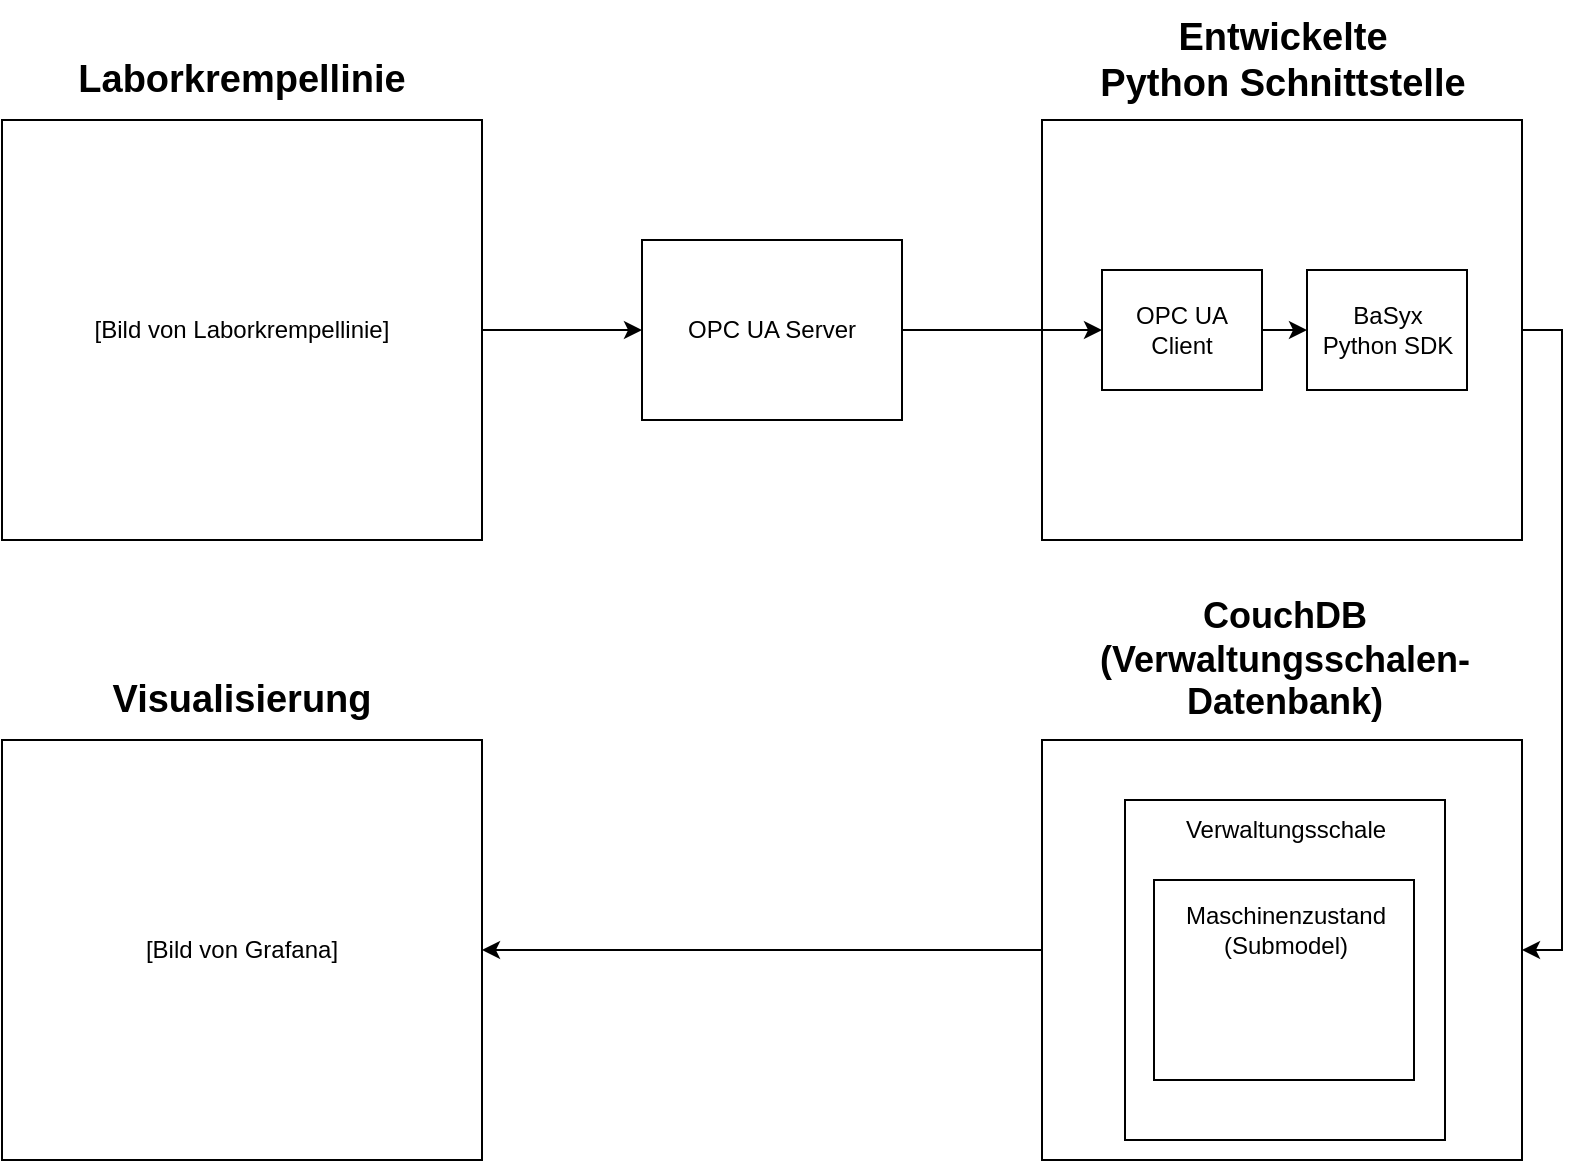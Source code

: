<mxfile version="24.5.2" type="device">
  <diagram name="Page-1" id="LvEjzc0pnNIe1wX_6y4k">
    <mxGraphModel dx="2074" dy="1134" grid="1" gridSize="10" guides="1" tooltips="1" connect="1" arrows="1" fold="1" page="1" pageScale="1" pageWidth="850" pageHeight="1100" math="0" shadow="0">
      <root>
        <mxCell id="0" />
        <mxCell id="1" parent="0" />
        <mxCell id="bT-4DgMdLID0IDF00oh7-4" style="edgeStyle=orthogonalEdgeStyle;rounded=0;orthogonalLoop=1;jettySize=auto;html=1;entryX=0;entryY=0.5;entryDx=0;entryDy=0;" edge="1" parent="1" source="bT-4DgMdLID0IDF00oh7-1" target="bT-4DgMdLID0IDF00oh7-2">
          <mxGeometry relative="1" as="geometry" />
        </mxCell>
        <mxCell id="bT-4DgMdLID0IDF00oh7-2" value="OPC UA Server" style="whiteSpace=wrap;html=1;" vertex="1" parent="1">
          <mxGeometry x="360" y="300" width="130" height="90" as="geometry" />
        </mxCell>
        <mxCell id="bT-4DgMdLID0IDF00oh7-19" style="edgeStyle=orthogonalEdgeStyle;rounded=0;orthogonalLoop=1;jettySize=auto;html=1;exitX=1;exitY=0.5;exitDx=0;exitDy=0;entryX=1;entryY=0.5;entryDx=0;entryDy=0;" edge="1" parent="1" source="bT-4DgMdLID0IDF00oh7-5" target="bT-4DgMdLID0IDF00oh7-15">
          <mxGeometry relative="1" as="geometry">
            <mxPoint x="620" y="620" as="targetPoint" />
          </mxGeometry>
        </mxCell>
        <mxCell id="bT-4DgMdLID0IDF00oh7-5" value="" style="whiteSpace=wrap;html=1;" vertex="1" parent="1">
          <mxGeometry x="560" y="240" width="240" height="210" as="geometry" />
        </mxCell>
        <mxCell id="bT-4DgMdLID0IDF00oh7-8" value="&lt;div&gt;BaSyx&lt;/div&gt;&lt;div&gt;Python SDK&lt;br&gt;&lt;/div&gt;" style="whiteSpace=wrap;html=1;" vertex="1" parent="1">
          <mxGeometry x="692.5" y="315" width="80" height="60" as="geometry" />
        </mxCell>
        <mxCell id="bT-4DgMdLID0IDF00oh7-17" style="edgeStyle=orthogonalEdgeStyle;rounded=0;orthogonalLoop=1;jettySize=auto;html=1;exitX=1;exitY=0.5;exitDx=0;exitDy=0;entryX=0;entryY=0.5;entryDx=0;entryDy=0;" edge="1" parent="1" source="bT-4DgMdLID0IDF00oh7-12" target="bT-4DgMdLID0IDF00oh7-8">
          <mxGeometry relative="1" as="geometry" />
        </mxCell>
        <mxCell id="bT-4DgMdLID0IDF00oh7-12" value="OPC UA Client" style="whiteSpace=wrap;html=1;" vertex="1" parent="1">
          <mxGeometry x="590" y="315" width="80" height="60" as="geometry" />
        </mxCell>
        <mxCell id="bT-4DgMdLID0IDF00oh7-13" value="" style="group" vertex="1" connectable="0" parent="1">
          <mxGeometry x="40" y="190" width="240" height="260" as="geometry" />
        </mxCell>
        <mxCell id="bT-4DgMdLID0IDF00oh7-1" value="[Bild von Laborkrempellinie]" style="whiteSpace=wrap;html=1;" vertex="1" parent="bT-4DgMdLID0IDF00oh7-13">
          <mxGeometry y="50" width="240" height="210" as="geometry" />
        </mxCell>
        <mxCell id="bT-4DgMdLID0IDF00oh7-7" value="Laborkrempellinie" style="text;strokeColor=none;align=center;fillColor=none;html=1;verticalAlign=middle;whiteSpace=wrap;rounded=0;fontSize=19;fontStyle=1" vertex="1" parent="bT-4DgMdLID0IDF00oh7-13">
          <mxGeometry x="35" width="170" height="60" as="geometry" />
        </mxCell>
        <mxCell id="bT-4DgMdLID0IDF00oh7-14" value="&lt;div&gt;Entwickelte&lt;/div&gt;&lt;div&gt;Python Schnittstelle&lt;br&gt;&lt;/div&gt;" style="text;strokeColor=none;align=center;fillColor=none;html=1;verticalAlign=middle;whiteSpace=wrap;rounded=0;fontSize=19;fontStyle=1" vertex="1" parent="1">
          <mxGeometry x="587.5" y="180" width="185" height="60" as="geometry" />
        </mxCell>
        <mxCell id="bT-4DgMdLID0IDF00oh7-27" style="edgeStyle=orthogonalEdgeStyle;rounded=0;orthogonalLoop=1;jettySize=auto;html=1;entryX=1;entryY=0.5;entryDx=0;entryDy=0;" edge="1" parent="1" source="bT-4DgMdLID0IDF00oh7-15" target="bT-4DgMdLID0IDF00oh7-25">
          <mxGeometry relative="1" as="geometry" />
        </mxCell>
        <mxCell id="bT-4DgMdLID0IDF00oh7-15" value="" style="whiteSpace=wrap;html=1;" vertex="1" parent="1">
          <mxGeometry x="560" y="550" width="240" height="210" as="geometry" />
        </mxCell>
        <mxCell id="bT-4DgMdLID0IDF00oh7-18" value="&lt;div style=&quot;font-size: 18px;&quot;&gt;&lt;font style=&quot;font-size: 18px;&quot;&gt;CouchDB&lt;/font&gt;&lt;/div&gt;&lt;div style=&quot;font-size: 18px;&quot;&gt;&lt;font style=&quot;font-size: 18px;&quot;&gt;(Verwaltungsschalen-&lt;/font&gt;&lt;/div&gt;&lt;div style=&quot;font-size: 18px;&quot;&gt;&lt;font style=&quot;font-size: 18px;&quot;&gt;&lt;font style=&quot;font-size: 18px;&quot;&gt;Datenbank)&lt;/font&gt;&lt;font style=&quot;font-size: 18px;&quot;&gt;&lt;br&gt;&lt;/font&gt;&lt;/font&gt;&lt;/div&gt;" style="text;strokeColor=none;align=center;fillColor=none;html=1;verticalAlign=middle;whiteSpace=wrap;rounded=0;fontSize=19;fontStyle=1" vertex="1" parent="1">
          <mxGeometry x="589" y="480" width="185" height="60" as="geometry" />
        </mxCell>
        <mxCell id="bT-4DgMdLID0IDF00oh7-20" value="" style="whiteSpace=wrap;html=1;" vertex="1" parent="1">
          <mxGeometry x="601.5" y="580" width="160" height="170" as="geometry" />
        </mxCell>
        <mxCell id="bT-4DgMdLID0IDF00oh7-16" style="edgeStyle=orthogonalEdgeStyle;rounded=0;orthogonalLoop=1;jettySize=auto;html=1;exitX=1;exitY=0.5;exitDx=0;exitDy=0;entryX=0;entryY=0.5;entryDx=0;entryDy=0;" edge="1" parent="1" source="bT-4DgMdLID0IDF00oh7-2" target="bT-4DgMdLID0IDF00oh7-12">
          <mxGeometry relative="1" as="geometry" />
        </mxCell>
        <mxCell id="bT-4DgMdLID0IDF00oh7-21" value="Verwaltungsschale" style="text;strokeColor=none;align=center;fillColor=none;html=1;verticalAlign=middle;whiteSpace=wrap;rounded=0;" vertex="1" parent="1">
          <mxGeometry x="626.5" y="580" width="110" height="30" as="geometry" />
        </mxCell>
        <mxCell id="bT-4DgMdLID0IDF00oh7-22" value="" style="whiteSpace=wrap;html=1;" vertex="1" parent="1">
          <mxGeometry x="616" y="620" width="130" height="100" as="geometry" />
        </mxCell>
        <mxCell id="bT-4DgMdLID0IDF00oh7-23" value="&lt;div&gt;Maschinenzustand&lt;/div&gt;&lt;div&gt;(Submodel)&lt;br&gt;&lt;/div&gt;" style="text;strokeColor=none;align=center;fillColor=none;html=1;verticalAlign=middle;whiteSpace=wrap;rounded=0;" vertex="1" parent="1">
          <mxGeometry x="626.5" y="630" width="110" height="30" as="geometry" />
        </mxCell>
        <mxCell id="bT-4DgMdLID0IDF00oh7-24" value="" style="group" vertex="1" connectable="0" parent="1">
          <mxGeometry x="40" y="500" width="240" height="260" as="geometry" />
        </mxCell>
        <mxCell id="bT-4DgMdLID0IDF00oh7-25" value="[Bild von Grafana]" style="whiteSpace=wrap;html=1;" vertex="1" parent="bT-4DgMdLID0IDF00oh7-24">
          <mxGeometry y="50" width="240" height="210" as="geometry" />
        </mxCell>
        <mxCell id="bT-4DgMdLID0IDF00oh7-26" value="Visualisierung" style="text;strokeColor=none;align=center;fillColor=none;html=1;verticalAlign=middle;whiteSpace=wrap;rounded=0;fontSize=19;fontStyle=1" vertex="1" parent="bT-4DgMdLID0IDF00oh7-24">
          <mxGeometry x="35" width="170" height="60" as="geometry" />
        </mxCell>
      </root>
    </mxGraphModel>
  </diagram>
</mxfile>
